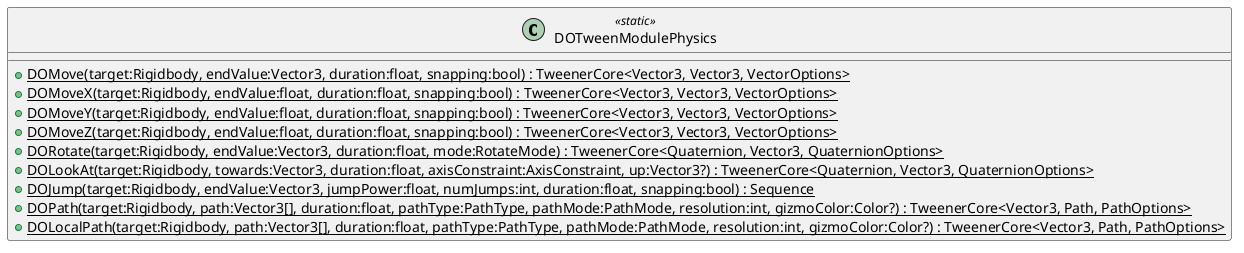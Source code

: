 @startuml
class DOTweenModulePhysics <<static>> {
    + {static} DOMove(target:Rigidbody, endValue:Vector3, duration:float, snapping:bool) : TweenerCore<Vector3, Vector3, VectorOptions>
    + {static} DOMoveX(target:Rigidbody, endValue:float, duration:float, snapping:bool) : TweenerCore<Vector3, Vector3, VectorOptions>
    + {static} DOMoveY(target:Rigidbody, endValue:float, duration:float, snapping:bool) : TweenerCore<Vector3, Vector3, VectorOptions>
    + {static} DOMoveZ(target:Rigidbody, endValue:float, duration:float, snapping:bool) : TweenerCore<Vector3, Vector3, VectorOptions>
    + {static} DORotate(target:Rigidbody, endValue:Vector3, duration:float, mode:RotateMode) : TweenerCore<Quaternion, Vector3, QuaternionOptions>
    + {static} DOLookAt(target:Rigidbody, towards:Vector3, duration:float, axisConstraint:AxisConstraint, up:Vector3?) : TweenerCore<Quaternion, Vector3, QuaternionOptions>
    + {static} DOJump(target:Rigidbody, endValue:Vector3, jumpPower:float, numJumps:int, duration:float, snapping:bool) : Sequence
    + {static} DOPath(target:Rigidbody, path:Vector3[], duration:float, pathType:PathType, pathMode:PathMode, resolution:int, gizmoColor:Color?) : TweenerCore<Vector3, Path, PathOptions>
    + {static} DOLocalPath(target:Rigidbody, path:Vector3[], duration:float, pathType:PathType, pathMode:PathMode, resolution:int, gizmoColor:Color?) : TweenerCore<Vector3, Path, PathOptions>
}
@enduml
